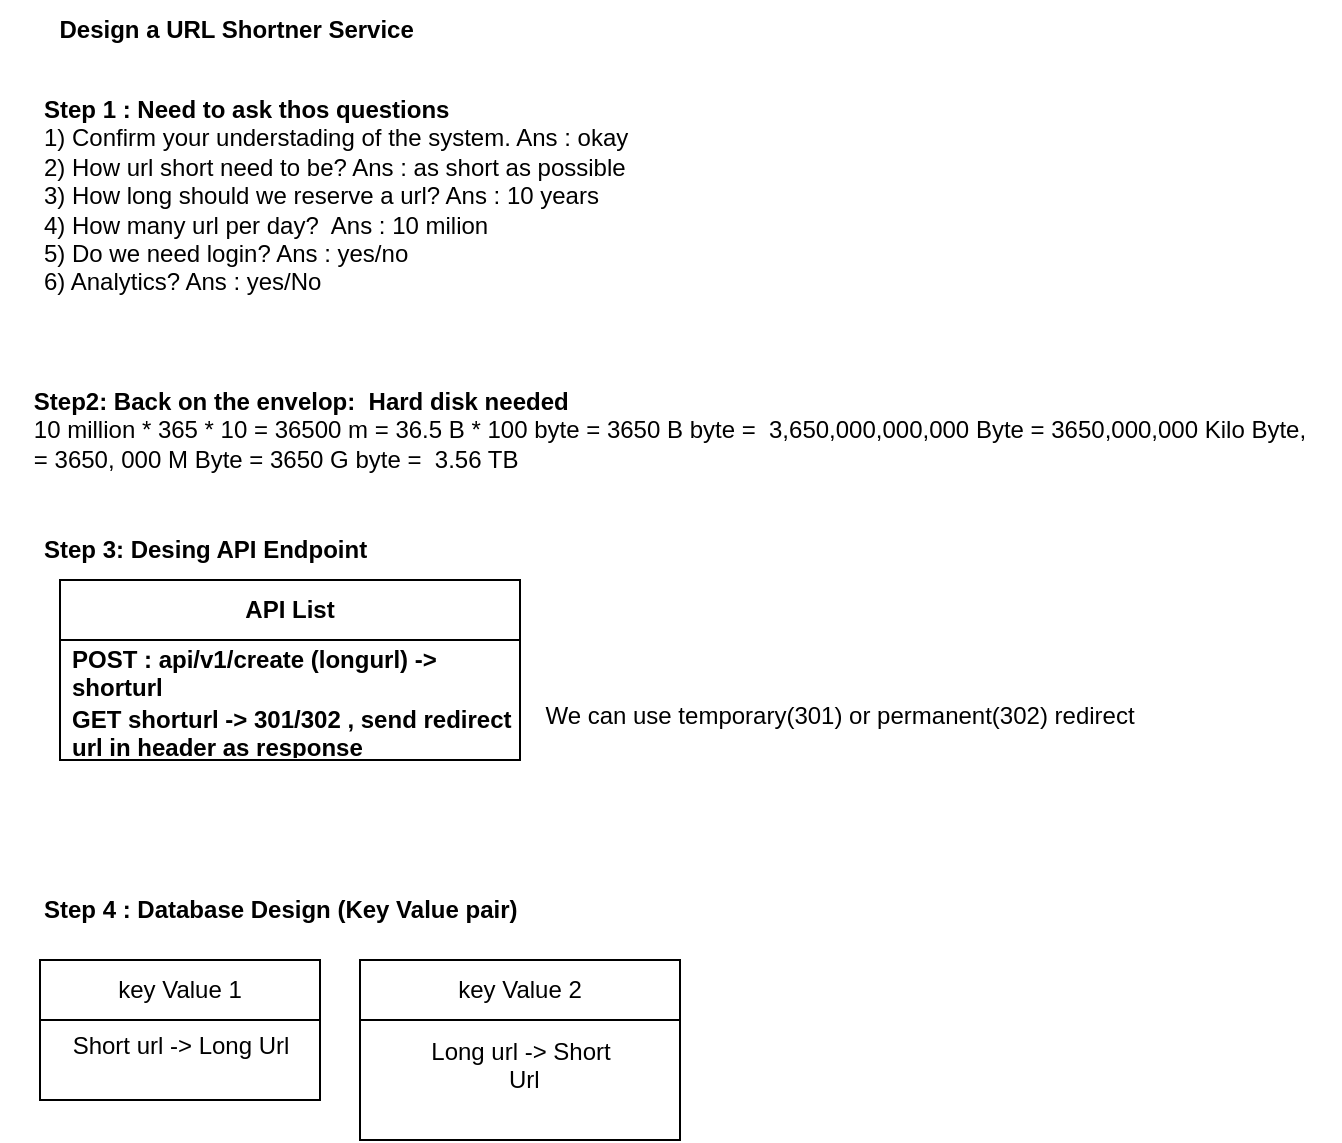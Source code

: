 <mxfile version="24.8.3">
  <diagram name="Page-1" id="y-ZFuvWTaDtMXv03vSU7">
    <mxGraphModel dx="1050" dy="530" grid="1" gridSize="10" guides="1" tooltips="1" connect="1" arrows="1" fold="1" page="1" pageScale="1" pageWidth="850" pageHeight="1100" math="0" shadow="0">
      <root>
        <mxCell id="0" />
        <mxCell id="1" parent="0" />
        <mxCell id="XjijE6OIwFC7-dDBtSXK-2" value="Design a URL Shortner Service&amp;nbsp;" style="text;html=1;align=center;verticalAlign=middle;whiteSpace=wrap;rounded=0;fontStyle=1" vertex="1" parent="1">
          <mxGeometry x="60" y="40" width="240" height="30" as="geometry" />
        </mxCell>
        <mxCell id="XjijE6OIwFC7-dDBtSXK-3" value="&lt;b&gt;Step 1 : Need to ask thos questions&lt;/b&gt;&lt;div&gt;1) Confirm your understading of the system. Ans : okay&lt;/div&gt;&lt;div&gt;2) How url short need to be? Ans : as short as possible&lt;/div&gt;&lt;div&gt;3) How long should we reserve a url? Ans : 10 years&lt;/div&gt;&lt;div&gt;4) How many url per day?&amp;nbsp; Ans : 10 milion&lt;/div&gt;&lt;div&gt;5) Do we need login? Ans : yes/no&lt;/div&gt;&lt;div&gt;6) Analytics? Ans : yes/No&lt;/div&gt;&lt;div&gt;&lt;br&gt;&lt;/div&gt;&lt;div&gt;&lt;br&gt;&lt;/div&gt;" style="text;html=1;align=left;verticalAlign=top;whiteSpace=wrap;rounded=0;" vertex="1" parent="1">
          <mxGeometry x="80" y="81" width="650" height="119" as="geometry" />
        </mxCell>
        <mxCell id="XjijE6OIwFC7-dDBtSXK-5" value="&lt;div style=&quot;text-align: left;&quot;&gt;&lt;b&gt;Step2: Back on the envelop:&amp;nbsp; Hard disk needed&lt;/b&gt;&amp;nbsp;&lt;/div&gt;&lt;div style=&quot;text-align: left;&quot;&gt;10 million * 365 * 10 = 36500 m = 36.5 B * 100 byte = 3650 B byte =&amp;nbsp;&amp;nbsp;3,650,000,000,000 Byte = 3650,000,000 Kilo Byte,&lt;/div&gt;&lt;div style=&quot;text-align: left;&quot;&gt;= 3650, 000 M Byte = 3650 G byte =&amp;nbsp; 3.56 TB&lt;/div&gt;" style="text;html=1;align=center;verticalAlign=middle;whiteSpace=wrap;rounded=0;" vertex="1" parent="1">
          <mxGeometry x="70" y="220" width="650" height="70" as="geometry" />
        </mxCell>
        <mxCell id="XjijE6OIwFC7-dDBtSXK-6" value="Step 3: Desing API Endpoint&amp;nbsp;" style="text;html=1;align=left;verticalAlign=middle;whiteSpace=wrap;rounded=0;fontStyle=1" vertex="1" parent="1">
          <mxGeometry x="80" y="300" width="220" height="30" as="geometry" />
        </mxCell>
        <mxCell id="XjijE6OIwFC7-dDBtSXK-7" value="API List" style="swimlane;fontStyle=1;childLayout=stackLayout;horizontal=1;startSize=30;horizontalStack=0;resizeParent=1;resizeParentMax=0;resizeLast=0;collapsible=1;marginBottom=0;whiteSpace=wrap;html=1;" vertex="1" parent="1">
          <mxGeometry x="90" y="330" width="230" height="90" as="geometry" />
        </mxCell>
        <mxCell id="XjijE6OIwFC7-dDBtSXK-8" value="POST : api/v1/create (longurl) -&amp;gt; shorturl" style="text;strokeColor=none;fillColor=none;align=left;verticalAlign=middle;spacingLeft=4;spacingRight=4;overflow=hidden;points=[[0,0.5],[1,0.5]];portConstraint=eastwest;rotatable=0;whiteSpace=wrap;html=1;fontStyle=1" vertex="1" parent="XjijE6OIwFC7-dDBtSXK-7">
          <mxGeometry y="30" width="230" height="30" as="geometry" />
        </mxCell>
        <mxCell id="XjijE6OIwFC7-dDBtSXK-9" value="GET shorturl -&amp;gt; 301/302 , send redirect url in header as response" style="text;strokeColor=none;fillColor=none;align=left;verticalAlign=middle;spacingLeft=4;spacingRight=4;overflow=hidden;points=[[0,0.5],[1,0.5]];portConstraint=eastwest;rotatable=0;whiteSpace=wrap;html=1;fontStyle=1" vertex="1" parent="XjijE6OIwFC7-dDBtSXK-7">
          <mxGeometry y="60" width="230" height="30" as="geometry" />
        </mxCell>
        <mxCell id="XjijE6OIwFC7-dDBtSXK-11" value="We can use temporary(301) or permanent(302) redirect&lt;div&gt;&lt;br&gt;&lt;/div&gt;" style="text;html=1;align=center;verticalAlign=middle;whiteSpace=wrap;rounded=0;" vertex="1" parent="1">
          <mxGeometry x="330" y="390" width="300" height="30" as="geometry" />
        </mxCell>
        <mxCell id="XjijE6OIwFC7-dDBtSXK-12" value="Step 4 : Database Design (Key Value pair)" style="text;html=1;align=left;verticalAlign=middle;whiteSpace=wrap;rounded=0;fontStyle=1" vertex="1" parent="1">
          <mxGeometry x="80" y="480" width="280" height="30" as="geometry" />
        </mxCell>
        <mxCell id="XjijE6OIwFC7-dDBtSXK-13" value="key Value 1" style="swimlane;fontStyle=0;childLayout=stackLayout;horizontal=1;startSize=30;horizontalStack=0;resizeParent=1;resizeParentMax=0;resizeLast=0;collapsible=1;marginBottom=0;whiteSpace=wrap;html=1;" vertex="1" parent="1">
          <mxGeometry x="80" y="520" width="140" height="70" as="geometry" />
        </mxCell>
        <mxCell id="XjijE6OIwFC7-dDBtSXK-17" value="Short url -&amp;gt; Long Url&lt;div&gt;&lt;br&gt;&lt;/div&gt;" style="text;html=1;align=center;verticalAlign=middle;resizable=0;points=[];autosize=1;strokeColor=none;fillColor=none;" vertex="1" parent="XjijE6OIwFC7-dDBtSXK-13">
          <mxGeometry y="30" width="140" height="40" as="geometry" />
        </mxCell>
        <mxCell id="XjijE6OIwFC7-dDBtSXK-18" value="key Value 2" style="swimlane;fontStyle=0;childLayout=stackLayout;horizontal=1;startSize=30;horizontalStack=0;resizeParent=1;resizeParentMax=0;resizeLast=0;collapsible=1;marginBottom=0;whiteSpace=wrap;html=1;" vertex="1" parent="1">
          <mxGeometry x="240" y="520" width="160" height="90" as="geometry" />
        </mxCell>
        <mxCell id="XjijE6OIwFC7-dDBtSXK-19" value="Long url -&amp;gt; Short&lt;div&gt;&amp;nbsp;Url&lt;div&gt;&lt;br&gt;&lt;/div&gt;&lt;/div&gt;" style="text;html=1;align=center;verticalAlign=middle;resizable=0;points=[];autosize=1;strokeColor=none;fillColor=none;" vertex="1" parent="XjijE6OIwFC7-dDBtSXK-18">
          <mxGeometry y="30" width="160" height="60" as="geometry" />
        </mxCell>
      </root>
    </mxGraphModel>
  </diagram>
</mxfile>
